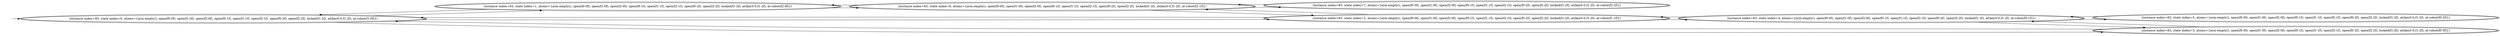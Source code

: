 digraph {
rankdir="LR"
s0[peripheries=2,label="(instance index=83, state index=0, atoms={arm-empty(), open(f0-0f), open(f1-0f), open(f2-0f), open(f0-1f), open(f1-1f), open(f2-1f), open(f0-2f), open(f2-2f), locked(f1-2f), at(key0-0,f1-2f), at-robot(f1-0f)})"]
s1[peripheries=2,label="(instance index=83, state index=1, atoms={arm-empty(), open(f0-0f), open(f1-0f), open(f2-0f), open(f0-1f), open(f1-1f), open(f2-1f), open(f0-2f), open(f2-2f), locked(f1-2f), at(key0-0,f1-2f), at-robot(f2-0f)})"]
s2[peripheries=2,label="(instance index=83, state index=2, atoms={arm-empty(), open(f0-0f), open(f1-0f), open(f2-0f), open(f0-1f), open(f1-1f), open(f2-1f), open(f0-2f), open(f2-2f), locked(f1-2f), at(key0-0,f1-2f), at-robot(f1-1f)})"]
s3[peripheries=2,label="(instance index=83, state index=3, atoms={arm-empty(), open(f0-0f), open(f1-0f), open(f2-0f), open(f0-1f), open(f1-1f), open(f2-1f), open(f0-2f), open(f2-2f), locked(f1-2f), at(key0-0,f1-2f), at-robot(f0-0f)})"]
s4[peripheries=2,label="(instance index=83, state index=4, atoms={arm-empty(), open(f0-0f), open(f1-0f), open(f2-0f), open(f0-1f), open(f1-1f), open(f2-1f), open(f0-2f), open(f2-2f), locked(f1-2f), at(key0-0,f1-2f), at-robot(f0-1f)})"]
s5[peripheries=2,label="(instance index=83, state index=5, atoms={arm-empty(), open(f0-0f), open(f1-0f), open(f2-0f), open(f0-1f), open(f1-1f), open(f2-1f), open(f0-2f), open(f2-2f), locked(f1-2f), at(key0-0,f1-2f), at-robot(f0-2f)})"]
s6[peripheries=2,label="(instance index=83, state index=6, atoms={arm-empty(), open(f0-0f), open(f1-0f), open(f2-0f), open(f0-1f), open(f1-1f), open(f2-1f), open(f0-2f), open(f2-2f), locked(f1-2f), at(key0-0,f1-2f), at-robot(f2-1f)})"]
s7[peripheries=2,label="(instance index=83, state index=7, atoms={arm-empty(), open(f0-0f), open(f1-0f), open(f2-0f), open(f0-1f), open(f1-1f), open(f2-1f), open(f0-2f), open(f2-2f), locked(f1-2f), at(key0-0,f1-2f), at-robot(f2-2f)})"]
Dangling [ label = "", style = invis ]
{ rank = same; Dangling }
Dangling -> s0
{ rank = same; s0}
{
s0->s3
s0->s2
s0->s1
s1->s6
s1->s0
s2->s4
s2->s6
s2->s0
s3->s4
s3->s0
s4->s3
s4->s5
s4->s2
s5->s4
s6->s2
s6->s7
s6->s1
s7->s6
}
}

